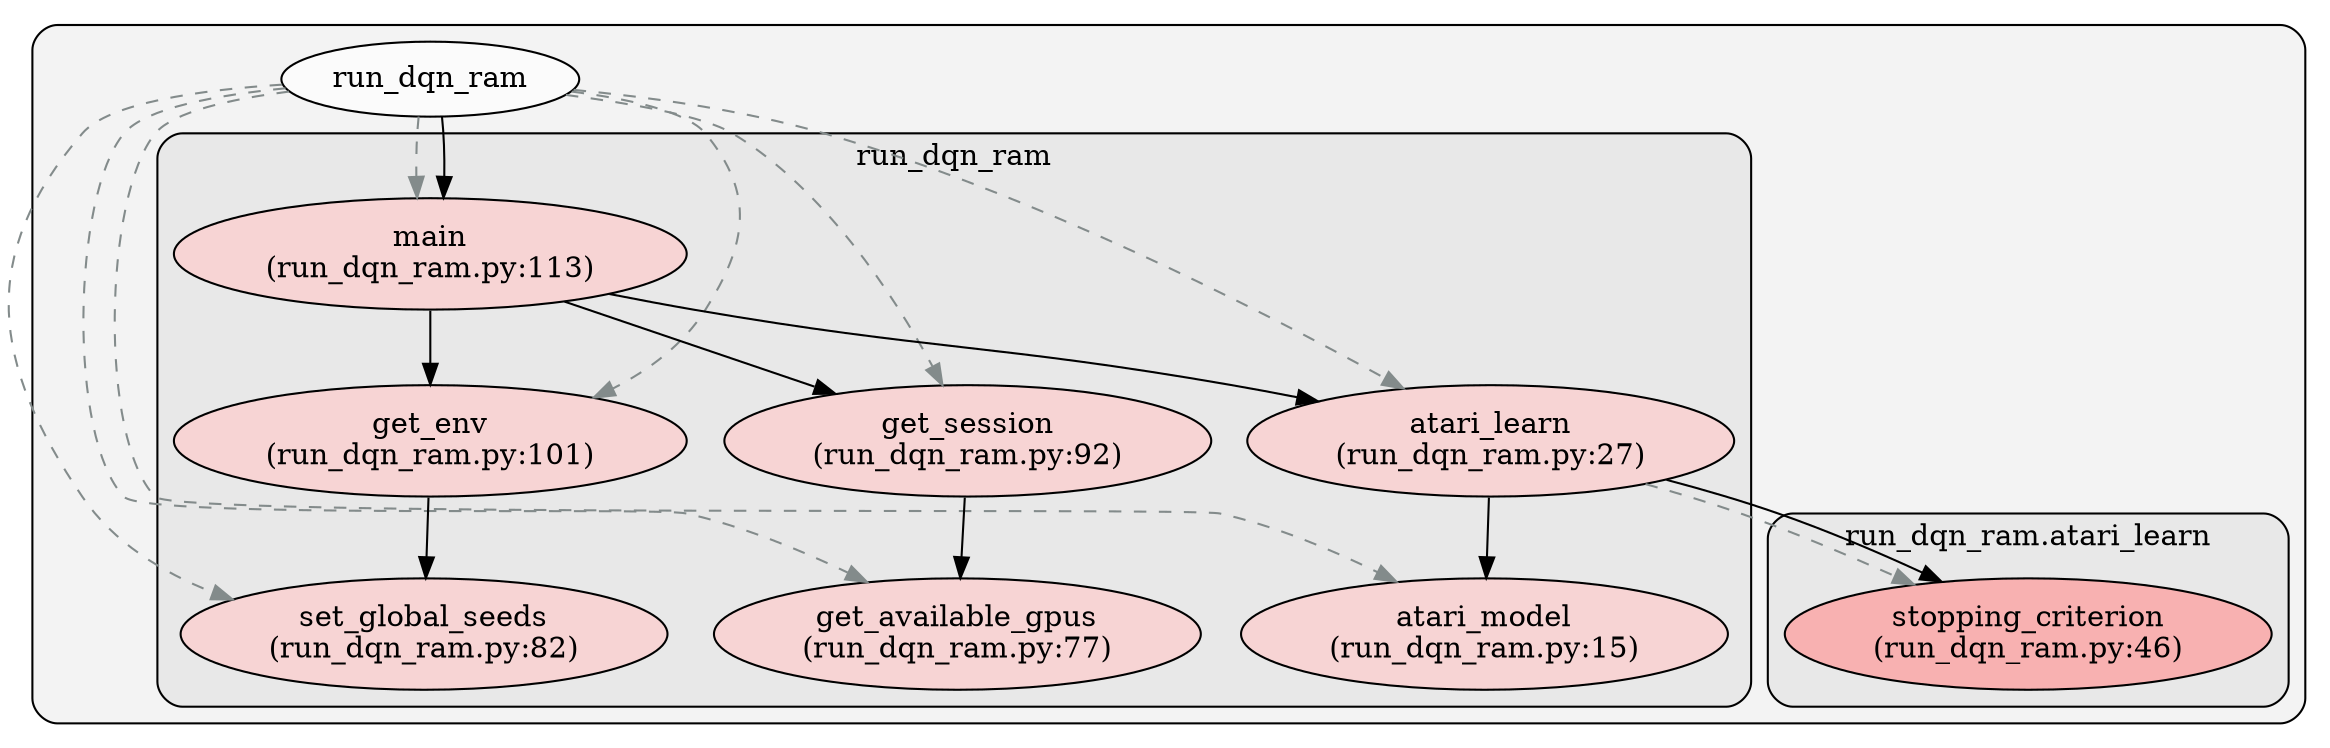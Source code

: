 digraph G {
    graph [rankdir=TB, clusterrank="local"];
    subgraph cluster_G {

        graph [style="filled,rounded",fillcolor="#80808018", label=""];
        run_dqn_ram [label="run_dqn_ram", style="filled", fillcolor="#ffffffb2", fontcolor="#000000", group="0"];
        subgraph cluster_run_dqn_ram {

            graph [style="filled,rounded",fillcolor="#80808018", label="run_dqn_ram"];
            run_dqn_ram__atari_learn [label="atari_learn\n(run_dqn_ram.py:27)", style="filled", fillcolor="#feccccb2", fontcolor="#000000", group="0"];
        }
        subgraph cluster_run_dqn_ram {

            graph [style="filled,rounded",fillcolor="#80808018", label="run_dqn_ram"];
            run_dqn_ram__atari_model [label="atari_model\n(run_dqn_ram.py:15)", style="filled", fillcolor="#feccccb2", fontcolor="#000000", group="0"];
        }
        subgraph cluster_run_dqn_ram {

            graph [style="filled,rounded",fillcolor="#80808018", label="run_dqn_ram"];
            run_dqn_ram__get_available_gpus [label="get_available_gpus\n(run_dqn_ram.py:77)", style="filled", fillcolor="#feccccb2", fontcolor="#000000", group="0"];
        }
        subgraph cluster_run_dqn_ram {

            graph [style="filled,rounded",fillcolor="#80808018", label="run_dqn_ram"];
            run_dqn_ram__get_env [label="get_env\n(run_dqn_ram.py:101)", style="filled", fillcolor="#feccccb2", fontcolor="#000000", group="0"];
        }
        subgraph cluster_run_dqn_ram {

            graph [style="filled,rounded",fillcolor="#80808018", label="run_dqn_ram"];
            run_dqn_ram__get_session [label="get_session\n(run_dqn_ram.py:92)", style="filled", fillcolor="#feccccb2", fontcolor="#000000", group="0"];
        }
        subgraph cluster_run_dqn_ram {

            graph [style="filled,rounded",fillcolor="#80808018", label="run_dqn_ram"];
            run_dqn_ram__main [label="main\n(run_dqn_ram.py:113)", style="filled", fillcolor="#feccccb2", fontcolor="#000000", group="0"];
        }
        subgraph cluster_run_dqn_ram {

            graph [style="filled,rounded",fillcolor="#80808018", label="run_dqn_ram"];
            run_dqn_ram__set_global_seeds [label="set_global_seeds\n(run_dqn_ram.py:82)", style="filled", fillcolor="#feccccb2", fontcolor="#000000", group="0"];
        }
        subgraph cluster_run_dqn_ram__atari_learn {

            graph [style="filled,rounded",fillcolor="#80808018", label="run_dqn_ram.atari_learn"];
            run_dqn_ram__atari_learn__stopping_criterion [label="stopping_criterion\n(run_dqn_ram.py:46)", style="filled", fillcolor="#ff9999b2", fontcolor="#000000", group="0"];
        }
    }
        run_dqn_ram -> run_dqn_ram__set_global_seeds [style="dashed", color="#838b8b"];
        run_dqn_ram -> run_dqn_ram__get_available_gpus [style="dashed", color="#838b8b"];
        run_dqn_ram -> run_dqn_ram__main [style="dashed", color="#838b8b"];
        run_dqn_ram -> run_dqn_ram__get_session [style="dashed", color="#838b8b"];
        run_dqn_ram -> run_dqn_ram__atari_model [style="dashed", color="#838b8b"];
        run_dqn_ram -> run_dqn_ram__get_env [style="dashed", color="#838b8b"];
        run_dqn_ram -> run_dqn_ram__atari_learn [style="dashed", color="#838b8b"];
        run_dqn_ram__atari_learn -> run_dqn_ram__atari_learn__stopping_criterion [style="dashed", color="#838b8b"];
        run_dqn_ram -> run_dqn_ram__main [style="solid", color="#000000"];
        run_dqn_ram__atari_learn -> run_dqn_ram__atari_model [style="solid", color="#000000"];
        run_dqn_ram__atari_learn -> run_dqn_ram__atari_learn__stopping_criterion [style="solid", color="#000000"];
        run_dqn_ram__get_session -> run_dqn_ram__get_available_gpus [style="solid", color="#000000"];
        run_dqn_ram__get_env -> run_dqn_ram__set_global_seeds [style="solid", color="#000000"];
        run_dqn_ram__main -> run_dqn_ram__get_session [style="solid", color="#000000"];
        run_dqn_ram__main -> run_dqn_ram__get_env [style="solid", color="#000000"];
        run_dqn_ram__main -> run_dqn_ram__atari_learn [style="solid", color="#000000"];
    }
